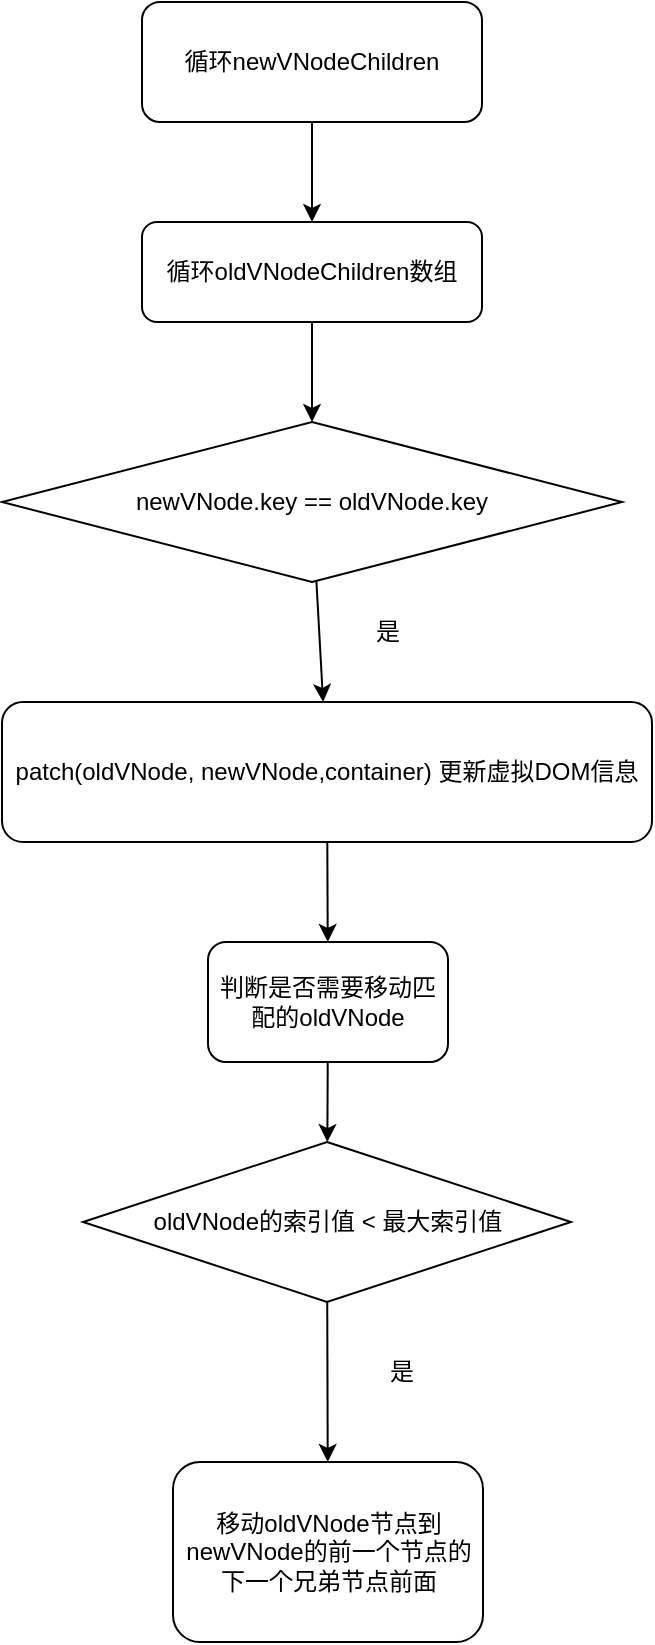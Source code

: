 <mxfile>
    <diagram id="TXgZuUttq-dtShDAvzx-" name="第 1 页">
        <mxGraphModel dx="699" dy="409" grid="1" gridSize="10" guides="1" tooltips="1" connect="1" arrows="1" fold="1" page="1" pageScale="1" pageWidth="827" pageHeight="1169" math="0" shadow="0">
            <root>
                <mxCell id="0"/>
                <mxCell id="1" parent="0"/>
                <mxCell id="9" value="" style="edgeStyle=none;html=1;" edge="1" parent="1" source="2" target="3">
                    <mxGeometry relative="1" as="geometry"/>
                </mxCell>
                <mxCell id="2" value="循环newVNodeChildren" style="rounded=1;whiteSpace=wrap;html=1;" vertex="1" parent="1">
                    <mxGeometry x="190" y="30" width="170" height="60" as="geometry"/>
                </mxCell>
                <mxCell id="10" value="" style="edgeStyle=none;html=1;" edge="1" parent="1" source="3" target="4">
                    <mxGeometry relative="1" as="geometry"/>
                </mxCell>
                <mxCell id="3" value="循环oldVNodeChildren数组" style="rounded=1;whiteSpace=wrap;html=1;" vertex="1" parent="1">
                    <mxGeometry x="190" y="140" width="170" height="50" as="geometry"/>
                </mxCell>
                <mxCell id="11" value="" style="edgeStyle=none;html=1;" edge="1" parent="1" source="4" target="5">
                    <mxGeometry relative="1" as="geometry"/>
                </mxCell>
                <mxCell id="4" value="newVNode.key == oldVNode.key" style="rhombus;whiteSpace=wrap;html=1;" vertex="1" parent="1">
                    <mxGeometry x="120" y="240" width="310" height="80" as="geometry"/>
                </mxCell>
                <mxCell id="12" value="" style="edgeStyle=none;html=1;" edge="1" parent="1" source="5" target="6">
                    <mxGeometry relative="1" as="geometry"/>
                </mxCell>
                <mxCell id="5" value="patch(oldVNode, newVNode,container) 更新虚拟DOM信息" style="rounded=1;whiteSpace=wrap;html=1;" vertex="1" parent="1">
                    <mxGeometry x="120" y="380" width="325" height="70" as="geometry"/>
                </mxCell>
                <mxCell id="13" value="" style="edgeStyle=none;html=1;" edge="1" parent="1" source="6" target="7">
                    <mxGeometry relative="1" as="geometry"/>
                </mxCell>
                <mxCell id="6" value="判断是否需要移动匹配的oldVNode" style="rounded=1;whiteSpace=wrap;html=1;" vertex="1" parent="1">
                    <mxGeometry x="223" y="500" width="120" height="60" as="geometry"/>
                </mxCell>
                <mxCell id="14" value="" style="edgeStyle=none;html=1;" edge="1" parent="1" source="7" target="8">
                    <mxGeometry relative="1" as="geometry"/>
                </mxCell>
                <mxCell id="7" value="oldVNode的索引值 &amp;lt; 最大索引值" style="rhombus;whiteSpace=wrap;html=1;" vertex="1" parent="1">
                    <mxGeometry x="160.5" y="600" width="244" height="80" as="geometry"/>
                </mxCell>
                <mxCell id="8" value="移动oldVNode节点到newVNode的前一个节点的下一个兄弟节点前面" style="rounded=1;whiteSpace=wrap;html=1;" vertex="1" parent="1">
                    <mxGeometry x="205.5" y="760" width="155" height="90" as="geometry"/>
                </mxCell>
                <mxCell id="15" value="是" style="text;html=1;strokeColor=none;fillColor=none;align=center;verticalAlign=middle;whiteSpace=wrap;rounded=0;" vertex="1" parent="1">
                    <mxGeometry x="283" y="330" width="60" height="30" as="geometry"/>
                </mxCell>
                <mxCell id="16" value="是" style="text;html=1;strokeColor=none;fillColor=none;align=center;verticalAlign=middle;whiteSpace=wrap;rounded=0;" vertex="1" parent="1">
                    <mxGeometry x="290" y="700" width="60" height="30" as="geometry"/>
                </mxCell>
            </root>
        </mxGraphModel>
    </diagram>
</mxfile>